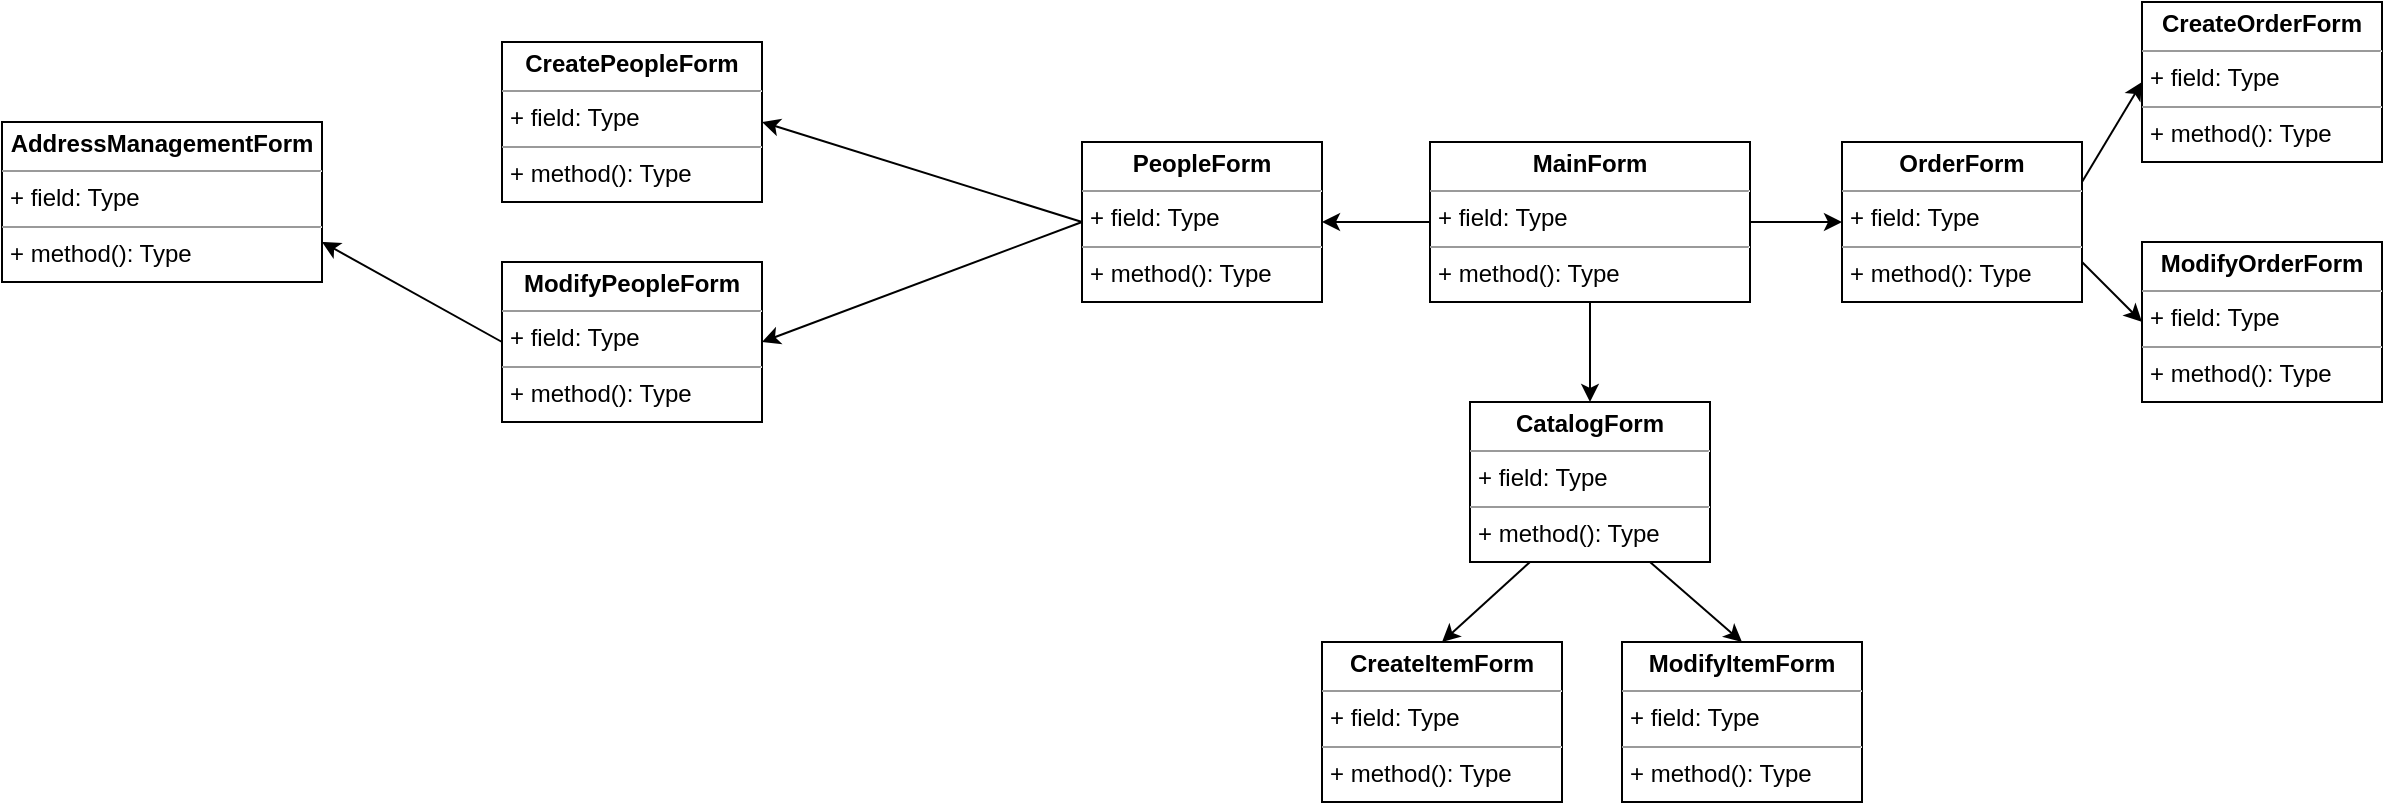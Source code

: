 <mxfile version="20.3.0" type="device" pages="2"><diagram id="MomHKZj3UwZ3DxGJZRSG" name="Diagramme de classes (Forms)"><mxGraphModel dx="2310" dy="2096" grid="1" gridSize="10" guides="1" tooltips="1" connect="1" arrows="1" fold="1" page="1" pageScale="1" pageWidth="827" pageHeight="1169" math="0" shadow="0"><root><mxCell id="0"/><mxCell id="1" parent="0"/><mxCell id="cuH0yyDMncwiYIiDjgDl-22" style="edgeStyle=orthogonalEdgeStyle;rounded=0;orthogonalLoop=1;jettySize=auto;html=1;exitX=0;exitY=0.5;exitDx=0;exitDy=0;entryX=1;entryY=0.5;entryDx=0;entryDy=0;startArrow=none;startFill=0;endArrow=classic;endFill=1;" parent="1" source="cuH0yyDMncwiYIiDjgDl-1" target="cuH0yyDMncwiYIiDjgDl-2" edge="1"><mxGeometry relative="1" as="geometry"/></mxCell><mxCell id="cuH0yyDMncwiYIiDjgDl-26" style="edgeStyle=orthogonalEdgeStyle;rounded=0;orthogonalLoop=1;jettySize=auto;html=1;exitX=0.5;exitY=1;exitDx=0;exitDy=0;entryX=0.5;entryY=0;entryDx=0;entryDy=0;startArrow=none;startFill=0;endArrow=classic;endFill=1;" parent="1" source="cuH0yyDMncwiYIiDjgDl-1" target="cuH0yyDMncwiYIiDjgDl-23" edge="1"><mxGeometry relative="1" as="geometry"/></mxCell><mxCell id="cuH0yyDMncwiYIiDjgDl-32" style="edgeStyle=orthogonalEdgeStyle;rounded=0;orthogonalLoop=1;jettySize=auto;html=1;exitX=1;exitY=0.5;exitDx=0;exitDy=0;entryX=0;entryY=0.5;entryDx=0;entryDy=0;startArrow=none;startFill=0;endArrow=classic;endFill=1;" parent="1" source="cuH0yyDMncwiYIiDjgDl-1" target="cuH0yyDMncwiYIiDjgDl-29" edge="1"><mxGeometry relative="1" as="geometry"/></mxCell><mxCell id="cuH0yyDMncwiYIiDjgDl-1" value="&lt;p style=&quot;margin:0px;margin-top:4px;text-align:center;&quot;&gt;&lt;b&gt;MainForm&lt;/b&gt;&lt;/p&gt;&lt;hr size=&quot;1&quot;&gt;&lt;p style=&quot;margin:0px;margin-left:4px;&quot;&gt;+ field: Type&lt;/p&gt;&lt;hr size=&quot;1&quot;&gt;&lt;p style=&quot;margin:0px;margin-left:4px;&quot;&gt;+ method(): Type&lt;/p&gt;" style="verticalAlign=top;align=left;overflow=fill;fontSize=12;fontFamily=Helvetica;html=1;" parent="1" vertex="1"><mxGeometry x="334" y="60" width="160" height="80" as="geometry"/></mxCell><mxCell id="cuH0yyDMncwiYIiDjgDl-2" value="&lt;p style=&quot;margin:0px;margin-top:4px;text-align:center;&quot;&gt;&lt;b&gt;PeopleForm&lt;/b&gt;&lt;/p&gt;&lt;hr size=&quot;1&quot;&gt;&lt;p style=&quot;margin:0px;margin-left:4px;&quot;&gt;+ field: Type&lt;/p&gt;&lt;hr size=&quot;1&quot;&gt;&lt;p style=&quot;margin:0px;margin-left:4px;&quot;&gt;+ method(): Type&lt;/p&gt;" style="verticalAlign=top;align=left;overflow=fill;fontSize=12;fontFamily=Helvetica;html=1;" parent="1" vertex="1"><mxGeometry x="160" y="60" width="120" height="80" as="geometry"/></mxCell><mxCell id="cuH0yyDMncwiYIiDjgDl-3" value="&lt;p style=&quot;margin:0px;margin-top:4px;text-align:center;&quot;&gt;&lt;b&gt;CreatePeopleForm&lt;/b&gt;&lt;/p&gt;&lt;hr size=&quot;1&quot;&gt;&lt;p style=&quot;margin:0px;margin-left:4px;&quot;&gt;+ field: Type&lt;/p&gt;&lt;hr size=&quot;1&quot;&gt;&lt;p style=&quot;margin:0px;margin-left:4px;&quot;&gt;+ method(): Type&lt;/p&gt;" style="verticalAlign=top;align=left;overflow=fill;fontSize=12;fontFamily=Helvetica;html=1;" parent="1" vertex="1"><mxGeometry x="-130" y="10" width="130" height="80" as="geometry"/></mxCell><mxCell id="cuH0yyDMncwiYIiDjgDl-4" value="&lt;p style=&quot;margin:0px;margin-top:4px;text-align:center;&quot;&gt;&lt;b&gt;ModifyPeopleForm&lt;/b&gt;&lt;/p&gt;&lt;hr size=&quot;1&quot;&gt;&lt;p style=&quot;margin:0px;margin-left:4px;&quot;&gt;+ field: Type&lt;/p&gt;&lt;hr size=&quot;1&quot;&gt;&lt;p style=&quot;margin:0px;margin-left:4px;&quot;&gt;+ method(): Type&lt;/p&gt;" style="verticalAlign=top;align=left;overflow=fill;fontSize=12;fontFamily=Helvetica;html=1;" parent="1" vertex="1"><mxGeometry x="-130" y="120" width="130" height="80" as="geometry"/></mxCell><mxCell id="cuH0yyDMncwiYIiDjgDl-9" value="&lt;p style=&quot;margin:0px;margin-top:4px;text-align:center;&quot;&gt;&lt;b&gt;AddressManagementForm&lt;/b&gt;&lt;/p&gt;&lt;hr size=&quot;1&quot;&gt;&lt;p style=&quot;margin:0px;margin-left:4px;&quot;&gt;+ field: Type&lt;/p&gt;&lt;hr size=&quot;1&quot;&gt;&lt;p style=&quot;margin:0px;margin-left:4px;&quot;&gt;+ method(): Type&lt;/p&gt;" style="verticalAlign=top;align=left;overflow=fill;fontSize=12;fontFamily=Helvetica;html=1;" parent="1" vertex="1"><mxGeometry x="-380" y="50" width="160" height="80" as="geometry"/></mxCell><mxCell id="cuH0yyDMncwiYIiDjgDl-12" value="" style="endArrow=none;html=1;rounded=0;entryX=0;entryY=0.5;entryDx=0;entryDy=0;exitX=1;exitY=0.5;exitDx=0;exitDy=0;startArrow=classic;startFill=1;" parent="1" source="cuH0yyDMncwiYIiDjgDl-4" target="cuH0yyDMncwiYIiDjgDl-2" edge="1"><mxGeometry width="50" height="50" relative="1" as="geometry"><mxPoint x="20" y="280" as="sourcePoint"/><mxPoint x="180" y="120" as="targetPoint"/></mxGeometry></mxCell><mxCell id="cuH0yyDMncwiYIiDjgDl-13" value="" style="endArrow=none;html=1;rounded=0;entryX=0;entryY=0.5;entryDx=0;entryDy=0;exitX=1;exitY=0.5;exitDx=0;exitDy=0;startArrow=classic;startFill=1;" parent="1" source="cuH0yyDMncwiYIiDjgDl-3" target="cuH0yyDMncwiYIiDjgDl-2" edge="1"><mxGeometry width="50" height="50" relative="1" as="geometry"><mxPoint x="30" y="290" as="sourcePoint"/><mxPoint x="190" y="130" as="targetPoint"/></mxGeometry></mxCell><mxCell id="cuH0yyDMncwiYIiDjgDl-16" value="" style="endArrow=none;html=1;rounded=0;entryX=0;entryY=0.5;entryDx=0;entryDy=0;exitX=1;exitY=0.75;exitDx=0;exitDy=0;startArrow=classic;startFill=1;" parent="1" source="cuH0yyDMncwiYIiDjgDl-9" target="cuH0yyDMncwiYIiDjgDl-4" edge="1"><mxGeometry width="50" height="50" relative="1" as="geometry"><mxPoint x="60" y="320" as="sourcePoint"/><mxPoint x="220" y="160" as="targetPoint"/></mxGeometry></mxCell><mxCell id="cuH0yyDMncwiYIiDjgDl-23" value="&lt;p style=&quot;margin:0px;margin-top:4px;text-align:center;&quot;&gt;&lt;b&gt;CatalogForm&lt;/b&gt;&lt;/p&gt;&lt;hr size=&quot;1&quot;&gt;&lt;p style=&quot;margin:0px;margin-left:4px;&quot;&gt;+ field: Type&lt;/p&gt;&lt;hr size=&quot;1&quot;&gt;&lt;p style=&quot;margin:0px;margin-left:4px;&quot;&gt;+ method(): Type&lt;/p&gt;" style="verticalAlign=top;align=left;overflow=fill;fontSize=12;fontFamily=Helvetica;html=1;" parent="1" vertex="1"><mxGeometry x="354" y="190" width="120" height="80" as="geometry"/></mxCell><mxCell id="cuH0yyDMncwiYIiDjgDl-24" value="&lt;p style=&quot;margin:0px;margin-top:4px;text-align:center;&quot;&gt;&lt;b&gt;CreateItemForm&lt;/b&gt;&lt;/p&gt;&lt;hr size=&quot;1&quot;&gt;&lt;p style=&quot;margin:0px;margin-left:4px;&quot;&gt;+ field: Type&lt;/p&gt;&lt;hr size=&quot;1&quot;&gt;&lt;p style=&quot;margin:0px;margin-left:4px;&quot;&gt;+ method(): Type&lt;/p&gt;" style="verticalAlign=top;align=left;overflow=fill;fontSize=12;fontFamily=Helvetica;html=1;" parent="1" vertex="1"><mxGeometry x="280" y="310" width="120" height="80" as="geometry"/></mxCell><mxCell id="cuH0yyDMncwiYIiDjgDl-25" value="&lt;p style=&quot;margin:0px;margin-top:4px;text-align:center;&quot;&gt;&lt;b&gt;ModifyItemForm&lt;/b&gt;&lt;/p&gt;&lt;hr size=&quot;1&quot;&gt;&lt;p style=&quot;margin:0px;margin-left:4px;&quot;&gt;+ field: Type&lt;/p&gt;&lt;hr size=&quot;1&quot;&gt;&lt;p style=&quot;margin:0px;margin-left:4px;&quot;&gt;+ method(): Type&lt;/p&gt;" style="verticalAlign=top;align=left;overflow=fill;fontSize=12;fontFamily=Helvetica;html=1;" parent="1" vertex="1"><mxGeometry x="430" y="310" width="120" height="80" as="geometry"/></mxCell><mxCell id="cuH0yyDMncwiYIiDjgDl-27" value="" style="endArrow=none;html=1;rounded=0;entryX=0.25;entryY=1;entryDx=0;entryDy=0;exitX=0.5;exitY=0;exitDx=0;exitDy=0;startArrow=classic;startFill=1;" parent="1" source="cuH0yyDMncwiYIiDjgDl-24" target="cuH0yyDMncwiYIiDjgDl-23" edge="1"><mxGeometry width="50" height="50" relative="1" as="geometry"><mxPoint x="10" y="270" as="sourcePoint"/><mxPoint x="170" y="110" as="targetPoint"/></mxGeometry></mxCell><mxCell id="cuH0yyDMncwiYIiDjgDl-28" value="" style="endArrow=none;html=1;rounded=0;entryX=0.75;entryY=1;entryDx=0;entryDy=0;exitX=0.5;exitY=0;exitDx=0;exitDy=0;startArrow=classic;startFill=1;" parent="1" source="cuH0yyDMncwiYIiDjgDl-25" target="cuH0yyDMncwiYIiDjgDl-23" edge="1"><mxGeometry width="50" height="50" relative="1" as="geometry"><mxPoint x="20" y="280" as="sourcePoint"/><mxPoint x="180" y="120" as="targetPoint"/></mxGeometry></mxCell><mxCell id="cuH0yyDMncwiYIiDjgDl-29" value="&lt;p style=&quot;margin:0px;margin-top:4px;text-align:center;&quot;&gt;&lt;b&gt;OrderForm&lt;/b&gt;&lt;/p&gt;&lt;hr size=&quot;1&quot;&gt;&lt;p style=&quot;margin:0px;margin-left:4px;&quot;&gt;+ field: Type&lt;/p&gt;&lt;hr size=&quot;1&quot;&gt;&lt;p style=&quot;margin:0px;margin-left:4px;&quot;&gt;+ method(): Type&lt;/p&gt;" style="verticalAlign=top;align=left;overflow=fill;fontSize=12;fontFamily=Helvetica;html=1;" parent="1" vertex="1"><mxGeometry x="540" y="60" width="120" height="80" as="geometry"/></mxCell><mxCell id="cuH0yyDMncwiYIiDjgDl-30" value="&lt;p style=&quot;margin:0px;margin-top:4px;text-align:center;&quot;&gt;&lt;b&gt;CreateOrderForm&lt;/b&gt;&lt;/p&gt;&lt;hr size=&quot;1&quot;&gt;&lt;p style=&quot;margin:0px;margin-left:4px;&quot;&gt;+ field: Type&lt;/p&gt;&lt;hr size=&quot;1&quot;&gt;&lt;p style=&quot;margin:0px;margin-left:4px;&quot;&gt;+ method(): Type&lt;/p&gt;" style="verticalAlign=top;align=left;overflow=fill;fontSize=12;fontFamily=Helvetica;html=1;" parent="1" vertex="1"><mxGeometry x="690" y="-10" width="120" height="80" as="geometry"/></mxCell><mxCell id="cuH0yyDMncwiYIiDjgDl-31" value="&lt;p style=&quot;margin:0px;margin-top:4px;text-align:center;&quot;&gt;&lt;b&gt;ModifyOrderForm&lt;/b&gt;&lt;/p&gt;&lt;hr size=&quot;1&quot;&gt;&lt;p style=&quot;margin:0px;margin-left:4px;&quot;&gt;+ field: Type&lt;/p&gt;&lt;hr size=&quot;1&quot;&gt;&lt;p style=&quot;margin:0px;margin-left:4px;&quot;&gt;+ method(): Type&lt;/p&gt;" style="verticalAlign=top;align=left;overflow=fill;fontSize=12;fontFamily=Helvetica;html=1;" parent="1" vertex="1"><mxGeometry x="690" y="110" width="120" height="80" as="geometry"/></mxCell><mxCell id="cuH0yyDMncwiYIiDjgDl-34" value="" style="endArrow=none;html=1;rounded=0;entryX=1;entryY=0.25;entryDx=0;entryDy=0;exitX=0;exitY=0.5;exitDx=0;exitDy=0;startArrow=classic;startFill=1;" parent="1" source="cuH0yyDMncwiYIiDjgDl-30" target="cuH0yyDMncwiYIiDjgDl-29" edge="1"><mxGeometry width="50" height="50" relative="1" as="geometry"><mxPoint x="500" y="320" as="sourcePoint"/><mxPoint x="454" y="280" as="targetPoint"/></mxGeometry></mxCell><mxCell id="cuH0yyDMncwiYIiDjgDl-35" value="" style="endArrow=none;html=1;rounded=0;entryX=1;entryY=0.75;entryDx=0;entryDy=0;exitX=0;exitY=0.5;exitDx=0;exitDy=0;startArrow=classic;startFill=1;" parent="1" source="cuH0yyDMncwiYIiDjgDl-31" target="cuH0yyDMncwiYIiDjgDl-29" edge="1"><mxGeometry width="50" height="50" relative="1" as="geometry"><mxPoint x="510" y="330" as="sourcePoint"/><mxPoint x="464" y="290" as="targetPoint"/></mxGeometry></mxCell></root></mxGraphModel></diagram><diagram id="eVAUiCXxeIoclTwjRWe5" name="Page-2"><mxGraphModel dx="2714" dy="1180" grid="1" gridSize="10" guides="1" tooltips="1" connect="1" arrows="1" fold="1" page="1" pageScale="1" pageWidth="827" pageHeight="1169" math="0" shadow="0"><root><mxCell id="0"/><mxCell id="1" parent="0"/><mxCell id="V06iwypw6j_YEujf-pRQ-36" style="edgeStyle=none;rounded=0;orthogonalLoop=1;jettySize=auto;html=1;exitX=1;exitY=0.5;exitDx=0;exitDy=0;entryX=0.5;entryY=1;entryDx=0;entryDy=0;startArrow=none;startFill=0;endArrow=classic;endFill=1;" parent="1" source="go2aV0SpZQFSoVlnOUB_-2" target="V06iwypw6j_YEujf-pRQ-8" edge="1"><mxGeometry relative="1" as="geometry"/></mxCell><mxCell id="V06iwypw6j_YEujf-pRQ-37" style="edgeStyle=none;rounded=0;orthogonalLoop=1;jettySize=auto;html=1;exitX=0;exitY=0.5;exitDx=0;exitDy=0;entryX=0.5;entryY=1;entryDx=0;entryDy=0;startArrow=none;startFill=0;endArrow=classic;endFill=1;" parent="1" source="go2aV0SpZQFSoVlnOUB_-2" target="V06iwypw6j_YEujf-pRQ-7" edge="1"><mxGeometry relative="1" as="geometry"/></mxCell><mxCell id="nHK5DCfVttZSjL5AgsSm-2" style="rounded=0;orthogonalLoop=1;jettySize=auto;html=1;" parent="1" source="V06iwypw6j_YEujf-pRQ-27" target="nHK5DCfVttZSjL5AgsSm-1" edge="1"><mxGeometry relative="1" as="geometry"/></mxCell><mxCell id="go2aV0SpZQFSoVlnOUB_-2" value="&lt;p style=&quot;margin:0px;margin-top:4px;text-align:center;&quot;&gt;&lt;b&gt;CLservPeople&lt;/b&gt;&lt;/p&gt;&lt;hr size=&quot;1&quot;&gt;&lt;p style=&quot;margin:0px;margin-left:4px;&quot;&gt;+ field: Type&lt;/p&gt;&lt;hr size=&quot;1&quot;&gt;&lt;p style=&quot;margin:0px;margin-left:4px;&quot;&gt;+ method(): Type&lt;/p&gt;" style="verticalAlign=top;align=left;overflow=fill;fontSize=12;fontFamily=Helvetica;html=1;" parent="1" vertex="1"><mxGeometry x="360" y="440" width="160" height="80" as="geometry"/></mxCell><mxCell id="V06iwypw6j_YEujf-pRQ-1" style="edgeStyle=none;rounded=0;orthogonalLoop=1;jettySize=auto;html=1;exitX=0.75;exitY=0;exitDx=0;exitDy=0;entryX=0;entryY=0.5;entryDx=0;entryDy=0;startArrow=none;startFill=0;endArrow=classic;endFill=1;" parent="1" source="go2aV0SpZQFSoVlnOUB_-4" target="d1Zik3MCoWSg1M8hjVa7-9" edge="1"><mxGeometry relative="1" as="geometry"/></mxCell><mxCell id="go2aV0SpZQFSoVlnOUB_-4" value="&lt;p style=&quot;margin:0px;margin-top:4px;text-align:center;&quot;&gt;&lt;b&gt;CLservItem&lt;/b&gt;&lt;/p&gt;&lt;hr size=&quot;1&quot;&gt;&lt;p style=&quot;margin:0px;margin-left:4px;&quot;&gt;+ field: Type&lt;/p&gt;&lt;hr size=&quot;1&quot;&gt;&lt;p style=&quot;margin:0px;margin-left:4px;&quot;&gt;+ method(): Type&lt;/p&gt;" style="verticalAlign=top;align=left;overflow=fill;fontSize=12;fontFamily=Helvetica;html=1;" parent="1" vertex="1"><mxGeometry y="320" width="160" height="80" as="geometry"/></mxCell><mxCell id="V06iwypw6j_YEujf-pRQ-3" style="edgeStyle=none;rounded=0;orthogonalLoop=1;jettySize=auto;html=1;exitX=0.25;exitY=0;exitDx=0;exitDy=0;entryX=1;entryY=0.5;entryDx=0;entryDy=0;startArrow=none;startFill=0;endArrow=classic;endFill=1;" parent="1" source="go2aV0SpZQFSoVlnOUB_-5" target="d1Zik3MCoWSg1M8hjVa7-9" edge="1"><mxGeometry relative="1" as="geometry"/></mxCell><mxCell id="go2aV0SpZQFSoVlnOUB_-5" value="&lt;p style=&quot;margin:0px;margin-top:4px;text-align:center;&quot;&gt;&lt;b&gt;CLservOrder&lt;/b&gt;&lt;/p&gt;&lt;hr size=&quot;1&quot;&gt;&lt;p style=&quot;margin:0px;margin-left:4px;&quot;&gt;+ field: Type&lt;/p&gt;&lt;hr size=&quot;1&quot;&gt;&lt;p style=&quot;margin:0px;margin-left:4px;&quot;&gt;+ method(): Type&lt;/p&gt;" style="verticalAlign=top;align=left;overflow=fill;fontSize=12;fontFamily=Helvetica;html=1;" parent="1" vertex="1"><mxGeometry x="720" y="320" width="160" height="80" as="geometry"/></mxCell><mxCell id="V06iwypw6j_YEujf-pRQ-10" style="edgeStyle=none;rounded=0;orthogonalLoop=1;jettySize=auto;html=1;exitX=1;exitY=0.5;exitDx=0;exitDy=0;entryX=0.5;entryY=1;entryDx=0;entryDy=0;startArrow=none;startFill=0;endArrow=classic;endFill=1;" parent="1" edge="1"><mxGeometry relative="1" as="geometry"><mxPoint x="610" y="540" as="targetPoint"/></mxGeometry></mxCell><mxCell id="d1Zik3MCoWSg1M8hjVa7-9" value="&lt;p style=&quot;margin:0px;margin-top:4px;text-align:center;&quot;&gt;&lt;b&gt;CLcad&lt;/b&gt;&lt;/p&gt;&lt;hr size=&quot;1&quot;&gt;&lt;p style=&quot;margin:0px;margin-left:4px;&quot;&gt;+ field: Type&lt;/p&gt;&lt;hr size=&quot;1&quot;&gt;&lt;p style=&quot;margin:0px;margin-left:4px;&quot;&gt;+ method(): Type&lt;/p&gt;" style="verticalAlign=top;align=left;overflow=fill;fontSize=12;fontFamily=Helvetica;html=1;" parent="1" vertex="1"><mxGeometry x="360" y="200" width="160" height="80" as="geometry"/></mxCell><mxCell id="V06iwypw6j_YEujf-pRQ-33" style="edgeStyle=none;rounded=0;orthogonalLoop=1;jettySize=auto;html=1;exitX=0.75;exitY=0;exitDx=0;exitDy=0;entryX=0.25;entryY=1;entryDx=0;entryDy=0;startArrow=none;startFill=0;endArrow=classic;endFill=1;" parent="1" source="V06iwypw6j_YEujf-pRQ-7" target="d1Zik3MCoWSg1M8hjVa7-9" edge="1"><mxGeometry relative="1" as="geometry"/></mxCell><mxCell id="V06iwypw6j_YEujf-pRQ-7" value="&lt;p style=&quot;margin:0px;margin-top:4px;text-align:center;&quot;&gt;&lt;b&gt;CLservCustomer&lt;/b&gt;&lt;/p&gt;&lt;hr size=&quot;1&quot;&gt;&lt;p style=&quot;margin:0px;margin-left:4px;&quot;&gt;+ field: Type&lt;/p&gt;&lt;hr size=&quot;1&quot;&gt;&lt;p style=&quot;margin:0px;margin-left:4px;&quot;&gt;+ method(): Type&lt;/p&gt;" style="verticalAlign=top;align=left;overflow=fill;fontSize=12;fontFamily=Helvetica;html=1;" parent="1" vertex="1"><mxGeometry x="200" y="320" width="160" height="80" as="geometry"/></mxCell><mxCell id="V06iwypw6j_YEujf-pRQ-15" style="edgeStyle=none;rounded=0;orthogonalLoop=1;jettySize=auto;html=1;exitX=0.25;exitY=0;exitDx=0;exitDy=0;entryX=0.75;entryY=1;entryDx=0;entryDy=0;startArrow=none;startFill=0;endArrow=classic;endFill=1;" parent="1" source="V06iwypw6j_YEujf-pRQ-8" target="d1Zik3MCoWSg1M8hjVa7-9" edge="1"><mxGeometry relative="1" as="geometry"/></mxCell><mxCell id="V06iwypw6j_YEujf-pRQ-8" value="&lt;p style=&quot;margin:0px;margin-top:4px;text-align:center;&quot;&gt;&lt;b&gt;CLservStaff&lt;/b&gt;&lt;/p&gt;&lt;hr size=&quot;1&quot;&gt;&lt;p style=&quot;margin:0px;margin-left:4px;&quot;&gt;+ field: Type&lt;/p&gt;&lt;hr size=&quot;1&quot;&gt;&lt;p style=&quot;margin:0px;margin-left:4px;&quot;&gt;+ method(): Type&lt;/p&gt;" style="verticalAlign=top;align=left;overflow=fill;fontSize=12;fontFamily=Helvetica;html=1;" parent="1" vertex="1"><mxGeometry x="520" y="320" width="160" height="80" as="geometry"/></mxCell><mxCell id="V06iwypw6j_YEujf-pRQ-42" style="edgeStyle=none;rounded=0;orthogonalLoop=1;jettySize=auto;html=1;exitX=0.25;exitY=0;exitDx=0;exitDy=0;entryX=1;entryY=0.25;entryDx=0;entryDy=0;startArrow=none;startFill=0;endArrow=classic;endFill=1;" parent="1" source="V06iwypw6j_YEujf-pRQ-18" target="d1Zik3MCoWSg1M8hjVa7-9" edge="1"><mxGeometry relative="1" as="geometry"/></mxCell><mxCell id="V06iwypw6j_YEujf-pRQ-18" value="&lt;p style=&quot;margin:0px;margin-top:4px;text-align:center;&quot;&gt;&lt;b&gt;CLstats&lt;/b&gt;&lt;/p&gt;&lt;hr size=&quot;1&quot;&gt;&lt;p style=&quot;margin:0px;margin-left:4px;&quot;&gt;+ field: Type&lt;/p&gt;&lt;hr size=&quot;1&quot;&gt;&lt;p style=&quot;margin:0px;margin-left:4px;&quot;&gt;+ method(): Type&lt;/p&gt;" style="verticalAlign=top;align=left;overflow=fill;fontSize=12;fontFamily=Helvetica;html=1;" parent="1" vertex="1"><mxGeometry x="920" y="320" width="160" height="80" as="geometry"/></mxCell><mxCell id="V06iwypw6j_YEujf-pRQ-41" style="rounded=0;orthogonalLoop=1;jettySize=auto;html=1;exitX=0.75;exitY=0;exitDx=0;exitDy=0;entryX=0;entryY=0.25;entryDx=0;entryDy=0;startArrow=none;startFill=0;endArrow=classic;endFill=1;" parent="1" source="V06iwypw6j_YEujf-pRQ-25" target="d1Zik3MCoWSg1M8hjVa7-9" edge="1"><mxGeometry relative="1" as="geometry"/></mxCell><mxCell id="V06iwypw6j_YEujf-pRQ-25" value="&lt;p style=&quot;margin:0px;margin-top:4px;text-align:center;&quot;&gt;&lt;b&gt;CLcatalog&lt;/b&gt;&lt;/p&gt;&lt;hr size=&quot;1&quot;&gt;&lt;p style=&quot;margin:0px;margin-left:4px;&quot;&gt;+ field: Type&lt;/p&gt;&lt;hr size=&quot;1&quot;&gt;&lt;p style=&quot;margin:0px;margin-left:4px;&quot;&gt;+ method(): Type&lt;/p&gt;" style="verticalAlign=top;align=left;overflow=fill;fontSize=12;fontFamily=Helvetica;html=1;" parent="1" vertex="1"><mxGeometry x="-200" y="320" width="160" height="80" as="geometry"/></mxCell><mxCell id="V06iwypw6j_YEujf-pRQ-28" style="edgeStyle=none;rounded=0;orthogonalLoop=1;jettySize=auto;html=1;exitX=0;exitY=0.5;exitDx=0;exitDy=0;entryX=0.5;entryY=1;entryDx=0;entryDy=0;startArrow=none;startFill=0;endArrow=classic;endFill=1;" parent="1" source="V06iwypw6j_YEujf-pRQ-27" target="V06iwypw6j_YEujf-pRQ-25" edge="1"><mxGeometry relative="1" as="geometry"/></mxCell><mxCell id="V06iwypw6j_YEujf-pRQ-29" style="edgeStyle=none;rounded=0;orthogonalLoop=1;jettySize=auto;html=1;exitX=0;exitY=0.5;exitDx=0;exitDy=0;entryX=0.5;entryY=1;entryDx=0;entryDy=0;startArrow=none;startFill=0;endArrow=classic;endFill=1;" parent="1" source="V06iwypw6j_YEujf-pRQ-27" target="go2aV0SpZQFSoVlnOUB_-4" edge="1"><mxGeometry relative="1" as="geometry"><mxPoint x="160" y="522" as="targetPoint"/></mxGeometry></mxCell><mxCell id="V06iwypw6j_YEujf-pRQ-30" style="edgeStyle=none;rounded=0;orthogonalLoop=1;jettySize=auto;html=1;entryX=0.5;entryY=1;entryDx=0;entryDy=0;startArrow=none;startFill=0;endArrow=classic;endFill=1;exitX=0.501;exitY=-0.004;exitDx=0;exitDy=0;exitPerimeter=0;" parent="1" source="V06iwypw6j_YEujf-pRQ-27" target="go2aV0SpZQFSoVlnOUB_-2" edge="1"><mxGeometry relative="1" as="geometry"><mxPoint x="440" y="570" as="sourcePoint"/><mxPoint x="440" y="552" as="targetPoint"/></mxGeometry></mxCell><mxCell id="V06iwypw6j_YEujf-pRQ-31" style="edgeStyle=none;rounded=0;orthogonalLoop=1;jettySize=auto;html=1;exitX=1;exitY=0.5;exitDx=0;exitDy=0;entryX=0.5;entryY=1;entryDx=0;entryDy=0;startArrow=none;startFill=0;endArrow=classic;endFill=1;" parent="1" source="V06iwypw6j_YEujf-pRQ-27" target="go2aV0SpZQFSoVlnOUB_-5" edge="1"><mxGeometry relative="1" as="geometry"><mxPoint x="750" y="437" as="targetPoint"/></mxGeometry></mxCell><mxCell id="V06iwypw6j_YEujf-pRQ-32" style="edgeStyle=none;rounded=0;orthogonalLoop=1;jettySize=auto;html=1;exitX=1;exitY=0.5;exitDx=0;exitDy=0;entryX=0.563;entryY=1.033;entryDx=0;entryDy=0;startArrow=none;startFill=0;endArrow=classic;endFill=1;entryPerimeter=0;" parent="1" source="V06iwypw6j_YEujf-pRQ-27" target="V06iwypw6j_YEujf-pRQ-18" edge="1"><mxGeometry relative="1" as="geometry"/></mxCell><mxCell id="V06iwypw6j_YEujf-pRQ-27" value="Program" style="text;align=center;fontStyle=1;verticalAlign=middle;spacingLeft=3;spacingRight=3;strokeColor=none;rotatable=0;points=[[0,0.5],[1,0.5]];portConstraint=eastwest;" parent="1" vertex="1"><mxGeometry x="400" y="600" width="80" height="26" as="geometry"/></mxCell><mxCell id="nHK5DCfVttZSjL5AgsSm-3" style="rounded=0;orthogonalLoop=1;jettySize=auto;html=1;exitX=1;exitY=0;exitDx=0;exitDy=0;entryX=0;entryY=0;entryDx=0;entryDy=0;" parent="1" source="nHK5DCfVttZSjL5AgsSm-1" target="d1Zik3MCoWSg1M8hjVa7-9" edge="1"><mxGeometry relative="1" as="geometry"/></mxCell><mxCell id="nHK5DCfVttZSjL5AgsSm-1" value="&lt;p style=&quot;margin:0px;margin-top:4px;text-align:center;&quot;&gt;&lt;b&gt;CLservAdress&lt;/b&gt;&lt;/p&gt;&lt;hr size=&quot;1&quot;&gt;&lt;p style=&quot;margin:0px;margin-left:4px;&quot;&gt;+ field: Type&lt;/p&gt;&lt;hr size=&quot;1&quot;&gt;&lt;p style=&quot;margin:0px;margin-left:4px;&quot;&gt;+ method(): Type&lt;/p&gt;" style="verticalAlign=top;align=left;overflow=fill;fontSize=12;fontFamily=Helvetica;html=1;" parent="1" vertex="1"><mxGeometry x="-400" y="320" width="160" height="80" as="geometry"/></mxCell></root></mxGraphModel></diagram></mxfile>
